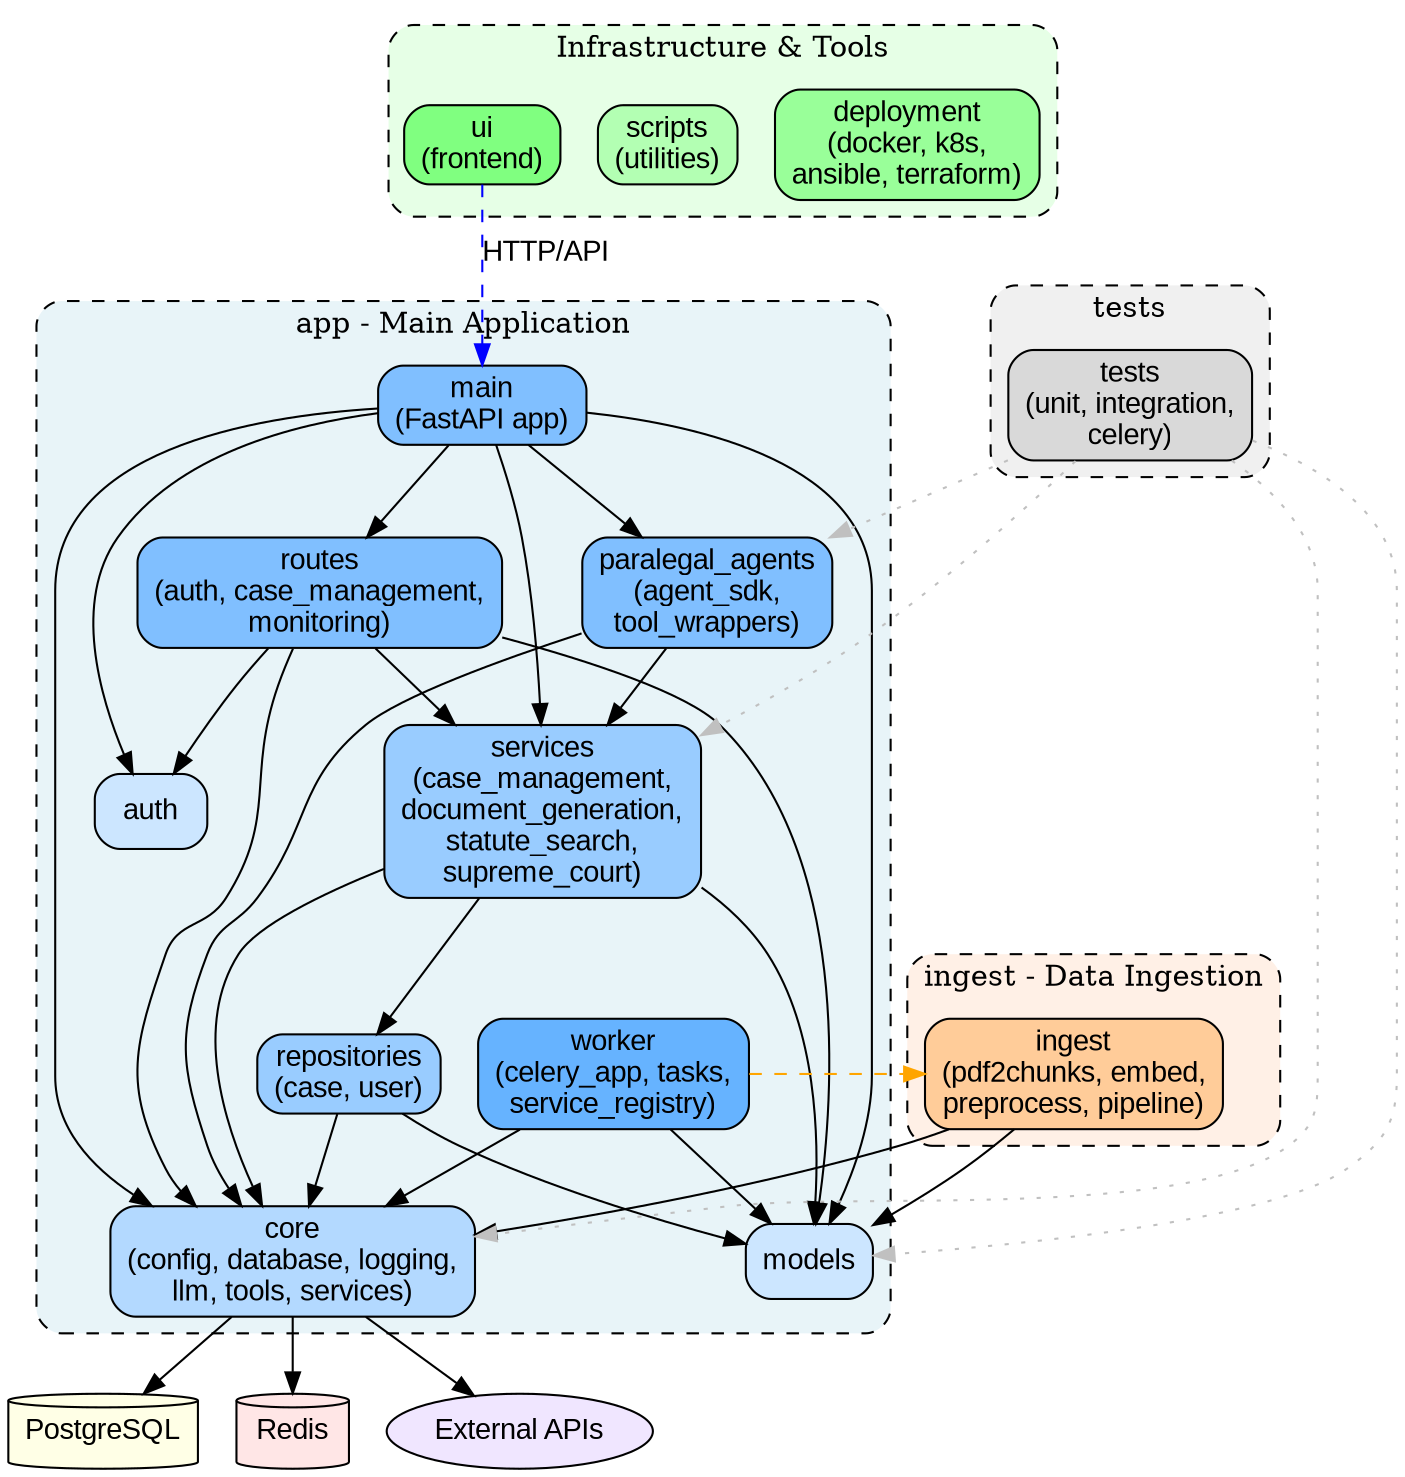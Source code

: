 digraph "AI_Paralegal_POC_Module_Architecture" {
    rankdir=TB;
    node [shape=box, style="rounded,filled", fontname="Arial", fontcolor="black"];
    edge [fontname="Arial", fontcolor="black"];
    
    // Define subgraphs for better organization
    subgraph cluster_app {
        label="app - Main Application";
        style="rounded,dashed";
        bgcolor="#e8f4f8";
        
        // Core modules
        "app.core" [fillcolor="#b3d9ff", label="core\n(config, database, logging,\nllm, tools, services)"];
        
        // Service layer
        "app.services" [fillcolor="#99ccff", label="services\n(case_management,\ndocument_generation,\nstatute_search,\nsupreme_court)"];
        
        // API layer
        "app.routes" [fillcolor="#80bfff", label="routes\n(auth, case_management,\nmonitoring)"];
        
        // Data layer
        "app.repositories" [fillcolor="#99ccff", label="repositories\n(case, user)"];
        
        // Agent layer
        "app.paralegal_agents" [fillcolor="#80bfff", label="paralegal_agents\n(agent_sdk,\ntool_wrappers)"];
        
        // Worker layer
        "app.worker" [fillcolor="#66b3ff", label="worker\n(celery_app, tasks,\nservice_registry)"];
        
        // Base modules
        "app.models" [fillcolor="#cce6ff", label="models"];
        "app.auth" [fillcolor="#cce6ff", label="auth"];
        "app.main" [fillcolor="#80bfff", fontcolor="black", label="main\n(FastAPI app)"];
    }
    
    subgraph cluster_ingest {
        label="ingest - Data Ingestion";
        style="rounded,dashed";
        bgcolor="#fff0e6";
        
        "ingest" [fillcolor="#ffcc99", label="ingest\n(pdf2chunks, embed,\npreprocess, pipeline)"];
    }
    
    subgraph cluster_tests {
        label="tests";
        style="rounded,dashed";
        bgcolor="#f0f0f0";
        
        "tests" [fillcolor="#d9d9d9", label="tests\n(unit, integration,\ncelery)"];
    }
    
    subgraph cluster_infra {
        label="Infrastructure & Tools";
        style="rounded,dashed";
        bgcolor="#e6ffe6";
        
        "deployment" [fillcolor="#99ff99", label="deployment\n(docker, k8s,\nansible, terraform)"];
        "scripts" [fillcolor="#b3ffb3", label="scripts\n(utilities)"];
        "ui" [fillcolor="#80ff80", label="ui\n(frontend)"];
    }
    
    // External dependencies
    "PostgreSQL" [shape=cylinder, fillcolor="#ffffe6"];
    "Redis" [shape=cylinder, fillcolor="#ffe6e6"];
    "External APIs" [shape=ellipse, fillcolor="#f0e6ff"];
    
    // Define dependencies
    // Core dependencies
    "app.main" -> "app.core";
    "app.main" -> "app.routes";
    "app.main" -> "app.paralegal_agents";
    "app.main" -> "app.services";
    "app.main" -> "app.auth";
    "app.main" -> "app.models";
    
    // Service dependencies
    "app.services" -> "app.core";
    "app.services" -> "app.models";
    "app.services" -> "app.repositories";
    
    // Routes dependencies
    "app.routes" -> "app.core";
    "app.routes" -> "app.auth";
    "app.routes" -> "app.models";
    "app.routes" -> "app.services";
    
    // Repository dependencies
    "app.repositories" -> "app.models";
    "app.repositories" -> "app.core";
    
    // Agent dependencies
    "app.paralegal_agents" -> "app.core";
    "app.paralegal_agents" -> "app.services";
    
    // Worker dependencies
    "app.worker" -> "app.core";
    "app.worker" -> "app.models";
    "app.worker" -> "ingest" [style=dashed, color="orange"];
    
    // Ingest dependencies
    "ingest" -> "app.core";
    "ingest" -> "app.models";
    
    // Test dependencies
    "tests" -> "app.core" [style=dotted, color="gray"];
    "tests" -> "app.models" [style=dotted, color="gray"];
    "tests" -> "app.services" [style=dotted, color="gray"];
    "tests" -> "app.paralegal_agents" [style=dotted, color="gray"];
    
    // External dependencies
    "app.core" -> "PostgreSQL";
    "app.core" -> "Redis";
    "app.core" -> "External APIs";
    
    // UI dependencies
    "ui" -> "app.main" [label="HTTP/API", style=dashed, color="blue"];
}
